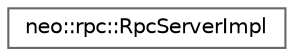 digraph "Graphical Class Hierarchy"
{
 // LATEX_PDF_SIZE
  bgcolor="transparent";
  edge [fontname=Helvetica,fontsize=10,labelfontname=Helvetica,labelfontsize=10];
  node [fontname=Helvetica,fontsize=10,shape=box,height=0.2,width=0.4];
  rankdir="LR";
  Node0 [id="Node000000",label="neo::rpc::RpcServerImpl",height=0.2,width=0.4,color="grey40", fillcolor="white", style="filled",URL="$classneo_1_1rpc_1_1_rpc_server_impl.html",tooltip=" "];
}
